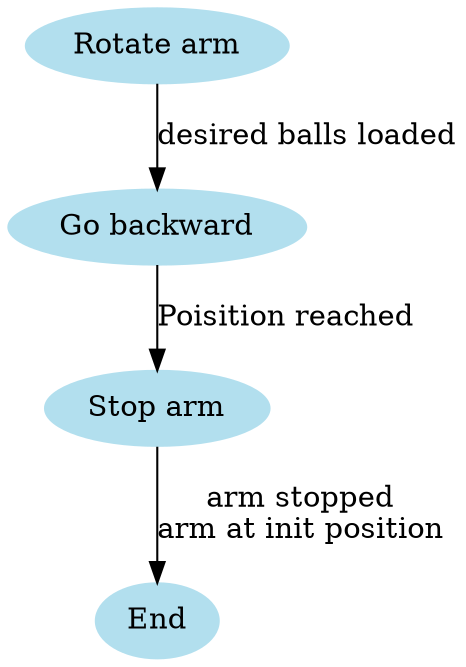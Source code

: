 /* IO.avr module. Charge balls Final State Machine */
digraph loadBallFsm 
{
	node [color=lightblue2, style=filled];
	"Rotate arm" -> "Go backward" [label = "desired balls loaded"];
	"Go backward" -> "Stop arm" [label = "Poisition reached"];
	"Stop arm" -> End [label = "arm stopped\narm at init position"];
}
